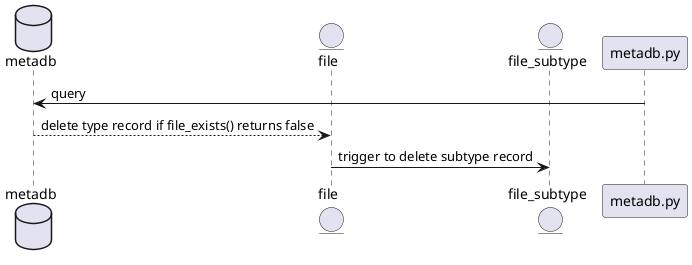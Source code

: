 @startuml
database metadb
entity file
entity file_subtype

metadb.py -> metadb: query
metadb --> file: delete type record if file_exists() returns false
file -> file_subtype: trigger to delete subtype record
@enduml
